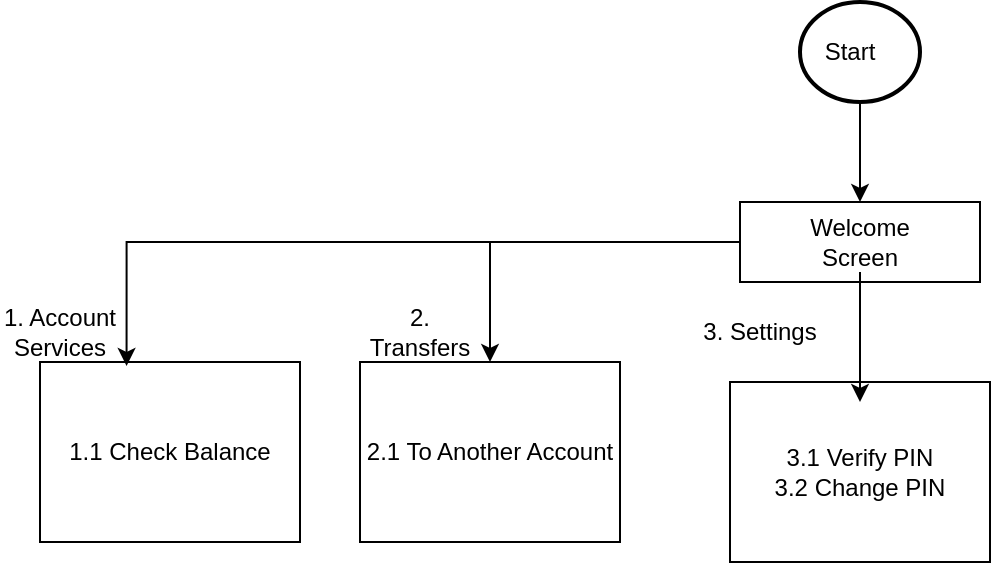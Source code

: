<mxfile version="26.1.1">
  <diagram name="Page-1" id="3PahXT0Nyxej_aBs9lzx">
    <mxGraphModel dx="1034" dy="557" grid="1" gridSize="10" guides="1" tooltips="1" connect="1" arrows="1" fold="1" page="1" pageScale="1" pageWidth="850" pageHeight="1100" math="0" shadow="0">
      <root>
        <mxCell id="0" />
        <mxCell id="1" parent="0" />
        <mxCell id="P-vczYRkIBbIJYdhzwFe-19" style="edgeStyle=orthogonalEdgeStyle;rounded=0;orthogonalLoop=1;jettySize=auto;html=1;exitX=0.5;exitY=1;exitDx=0;exitDy=0;exitPerimeter=0;entryX=0.5;entryY=0;entryDx=0;entryDy=0;" parent="1" source="P-vczYRkIBbIJYdhzwFe-1" target="P-vczYRkIBbIJYdhzwFe-5" edge="1">
          <mxGeometry relative="1" as="geometry" />
        </mxCell>
        <mxCell id="P-vczYRkIBbIJYdhzwFe-1" value="" style="strokeWidth=2;html=1;shape=mxgraph.flowchart.start_1;whiteSpace=wrap;" parent="1" vertex="1">
          <mxGeometry x="400" y="70" width="60" height="50" as="geometry" />
        </mxCell>
        <mxCell id="P-vczYRkIBbIJYdhzwFe-15" style="edgeStyle=orthogonalEdgeStyle;rounded=0;orthogonalLoop=1;jettySize=auto;html=1;entryX=0.5;entryY=0;entryDx=0;entryDy=0;" parent="1" source="P-vczYRkIBbIJYdhzwFe-5" target="P-vczYRkIBbIJYdhzwFe-7" edge="1">
          <mxGeometry relative="1" as="geometry" />
        </mxCell>
        <mxCell id="P-vczYRkIBbIJYdhzwFe-5" value="" style="rounded=0;whiteSpace=wrap;html=1;" parent="1" vertex="1">
          <mxGeometry x="370" y="170" width="120" height="40" as="geometry" />
        </mxCell>
        <mxCell id="P-vczYRkIBbIJYdhzwFe-7" value="" style="rounded=0;whiteSpace=wrap;html=1;" parent="1" vertex="1">
          <mxGeometry x="180" y="250" width="130" height="90" as="geometry" />
        </mxCell>
        <mxCell id="P-vczYRkIBbIJYdhzwFe-9" value="" style="rounded=0;whiteSpace=wrap;html=1;" parent="1" vertex="1">
          <mxGeometry x="365" y="260" width="130" height="90" as="geometry" />
        </mxCell>
        <mxCell id="P-vczYRkIBbIJYdhzwFe-10" value="" style="rounded=0;whiteSpace=wrap;html=1;" parent="1" vertex="1">
          <mxGeometry x="20" y="250" width="130" height="90" as="geometry" />
        </mxCell>
        <mxCell id="P-vczYRkIBbIJYdhzwFe-14" style="edgeStyle=orthogonalEdgeStyle;rounded=0;orthogonalLoop=1;jettySize=auto;html=1;exitX=0;exitY=0.5;exitDx=0;exitDy=0;entryX=0.333;entryY=0.022;entryDx=0;entryDy=0;entryPerimeter=0;" parent="1" source="P-vczYRkIBbIJYdhzwFe-5" target="P-vczYRkIBbIJYdhzwFe-10" edge="1">
          <mxGeometry relative="1" as="geometry" />
        </mxCell>
        <mxCell id="ShTk6SEzflu5TJvImfg7-8" value="" style="edgeStyle=orthogonalEdgeStyle;rounded=0;orthogonalLoop=1;jettySize=auto;html=1;" edge="1" parent="1" source="P-vczYRkIBbIJYdhzwFe-20" target="P-vczYRkIBbIJYdhzwFe-32">
          <mxGeometry relative="1" as="geometry" />
        </mxCell>
        <mxCell id="P-vczYRkIBbIJYdhzwFe-20" value="Welcome Screen" style="text;strokeColor=none;align=center;fillColor=none;html=1;verticalAlign=middle;whiteSpace=wrap;rounded=0;" parent="1" vertex="1">
          <mxGeometry x="400" y="175" width="60" height="30" as="geometry" />
        </mxCell>
        <mxCell id="P-vczYRkIBbIJYdhzwFe-21" value="1. Account Services" style="text;strokeColor=none;align=center;fillColor=none;html=1;verticalAlign=middle;whiteSpace=wrap;rounded=0;" parent="1" vertex="1">
          <mxGeometry y="220" width="60" height="30" as="geometry" />
        </mxCell>
        <mxCell id="P-vczYRkIBbIJYdhzwFe-22" value="2. Transfers" style="text;strokeColor=none;align=center;fillColor=none;html=1;verticalAlign=middle;whiteSpace=wrap;rounded=0;" parent="1" vertex="1">
          <mxGeometry x="180" y="220" width="60" height="30" as="geometry" />
        </mxCell>
        <mxCell id="P-vczYRkIBbIJYdhzwFe-26" value="Start" style="text;strokeColor=none;align=center;fillColor=none;html=1;verticalAlign=middle;whiteSpace=wrap;rounded=0;" parent="1" vertex="1">
          <mxGeometry x="395" y="80" width="60" height="30" as="geometry" />
        </mxCell>
        <mxCell id="P-vczYRkIBbIJYdhzwFe-27" value="1.1 Check Balance" style="text;strokeColor=none;align=center;fillColor=none;html=1;verticalAlign=middle;whiteSpace=wrap;rounded=0;" parent="1" vertex="1">
          <mxGeometry x="20" y="260" width="130" height="70" as="geometry" />
        </mxCell>
        <mxCell id="P-vczYRkIBbIJYdhzwFe-29" value="&lt;br&gt;&lt;div&gt;2.1 To Another Account&lt;/div&gt;&lt;div&gt;&lt;br&gt;&lt;/div&gt;" style="text;strokeColor=none;align=center;fillColor=none;html=1;verticalAlign=middle;whiteSpace=wrap;rounded=0;" parent="1" vertex="1">
          <mxGeometry x="175" y="260" width="140" height="70" as="geometry" />
        </mxCell>
        <mxCell id="P-vczYRkIBbIJYdhzwFe-32" value="&lt;div&gt;3.1 Verify PIN&lt;/div&gt;&lt;div&gt;3.2 Change PIN&lt;/div&gt;" style="text;strokeColor=none;align=center;fillColor=none;html=1;verticalAlign=middle;whiteSpace=wrap;rounded=0;" parent="1" vertex="1">
          <mxGeometry x="360" y="270" width="140" height="70" as="geometry" />
        </mxCell>
        <mxCell id="ShTk6SEzflu5TJvImfg7-9" value="3. Settings" style="text;strokeColor=none;align=center;fillColor=none;html=1;verticalAlign=middle;whiteSpace=wrap;rounded=0;" vertex="1" parent="1">
          <mxGeometry x="350" y="220" width="60" height="30" as="geometry" />
        </mxCell>
      </root>
    </mxGraphModel>
  </diagram>
</mxfile>
